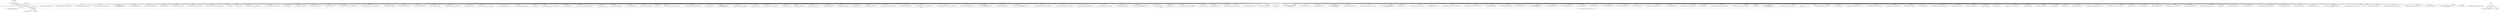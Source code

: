 digraph "0_ImageMagick_0f6fc2d5bf8f500820c3dbcf0d23ee14f2d9f734_4@API" {
"1000157" [label="(Call,assert(image != (Image *) NULL))"];
"1000158" [label="(Call,image != (Image *) NULL)"];
"1000117" [label="(MethodParameterIn,Image *image)"];
"1000160" [label="(Call,(Image *) NULL)"];
"1000148" [label="(Call,(const ImageInfo *) NULL)"];
"1001142" [label="(Call,WriteBlobMSBLong(image,0x00000000UL))"];
"1000660" [label="(Call,WriteBlobMSBShort(image,(unsigned short) frame_rectangle.right))"];
"1001294" [label="(Call,WriteBlobMSBShort(image,(unsigned short) (y_resolution+0.5)))"];
"1001303" [label="(Call,WriteBlobMSBShort(image,0x0000))"];
"1001599" [label="(Call,EncodeImage(image,scanline,(size_t) (row_bytes & 0x7FFF),\n        packed_scanline))"];
"1000119" [label="(Block,)"];
"1000856" [label="(Call,CloseBlob(image))"];
"1000202" [label="(Call,(ExceptionInfo *) NULL)"];
"1001386" [label="(Call,WriteBlobMSBShort(image,(unsigned short) (image->colors-1)))"];
"1001201" [label="(Call,WriteBlobMSBLong(image,(size_t) base_address))"];
"1000160" [label="(Call,(Image *) NULL)"];
"1001362" [label="(Call,WriteBlobMSBLong(image,(unsigned int) pixmap.reserved))"];
"1000609" [label="(Call,WriteBlobMSBShort(image,(unsigned short) x_resolution))"];
"1001088" [label="(Call,WriteBlobMSBShort(image,(unsigned short) x_resolution))"];
"1000756" [label="(Call,WriteBlob(image,GetStringInfoLength(profile),\n        GetStringInfoDatum(profile)))"];
"1001035" [label="(Call,WriteBlobMSBLong(image,0x65670000UL))"];
"1001060" [label="(Call,WriteBlobMSBLong(image,0x00000000UL))"];
"1000987" [label="(Call,WriteBlobMSBShort(image,0x0000))"];
"1000972" [label="(Call,WriteBlobMSBLong(image,0x00000000UL))"];
"1001226" [label="(Call,WriteBlobMSBShort(image,(unsigned short) bounds.left))"];
"1001335" [label="(Call,WriteBlobMSBShort(image,(unsigned short) pixmap.component_size))"];
"1001901" [label="(Call,TellBlob(image))"];
"1001590" [label="(Call,GetPixelIndex(image,p))"];
"1001271" [label="(Call,WriteBlobMSBLong(image,(unsigned int) pixmap.pack_size))"];
"1000992" [label="(Call,WriteBlobMSBShort(image,(unsigned short) image->rows))"];
"1000674" [label="(Call,GetImageProfile(image,\"iptc\"))"];
"1001117" [label="(Call,WriteBlobMSBLong(image,0x0B466F74UL))"];
"1001045" [label="(Call,WriteBlobMSBLong(image,0x00000001UL))"];
"1001189" [label="(Call,WriteBlobMSBShort(image,PictPICTOp))"];
"1001472" [label="(Call,WriteBlobMSBShort(image,(unsigned short) source_rectangle.bottom))"];
"1000148" [label="(Call,(const ImageInfo *) NULL)"];
"1001326" [label="(Call,WriteBlobMSBShort(image,(unsigned short) pixmap.component_count))"];
"1000982" [label="(Call,WriteBlobMSBLong(image,0x00400000UL))"];
"1001376" [label="(Call,WriteBlobMSBLong(image,0x00000000L))"];
"1001896" [label="(Call,WriteBlobMSBShort(image,PictEndOfPictureOp))"];
"1000604" [label="(Call,WriteBlobMSBLong(image,0xFFFE0000UL))"];
"1001253" [label="(Call,WriteBlobMSBShort(image,(unsigned short) pixmap.version))"];
"1001010" [label="(Call,WriteBlobMSBShort(image,0x0000))"];
"1000633" [label="(Call,WriteBlobMSBShort(image,(unsigned short) frame_rectangle.top))"];
"1000957" [label="(Call,WriteBlobMSBLong(image,0x00000000UL))"];
"1001079" [label="(Call,WriteBlobMSBShort(image,(unsigned short) image->rows))"];
"1001842" [label="(Call,GetPixelAlpha(image,p))"];
"1001940" [label="(MethodReturn,static MagickBooleanType)"];
"1000803" [label="(Call,WriteBlobMSBShort(image,(unsigned short) crop_rectangle.left))"];
"1000691" [label="(Call,WriteBlobMSBShort(image,0x1f2))"];
"1001490" [label="(Call,WriteBlobMSBShort(image,(unsigned short) destination_rectangle.top))"];
"1000731" [label="(Call,WriteBlobMSBShort(image,0xa1))"];
"1000784" [label="(Call,WriteBlobMSBShort(image,PictCropRegionOp))"];
"1001107" [label="(Call,WriteBlobMSBLong(image,0x00000000UL))"];
"1001137" [label="(Call,WriteBlobMSBLong(image,0x00000000UL))"];
"1001936" [label="(Call,CloseBlob(image))"];
"1001463" [label="(Call,WriteBlobMSBShort(image,(unsigned short) source_rectangle.left))"];
"1000794" [label="(Call,WriteBlobMSBShort(image,(unsigned short) crop_rectangle.top))"];
"1001381" [label="(Call,WriteBlobMSBShort(image,0L))"];
"1000696" [label="(Call,WriteBlobMSBShort(image,(unsigned short)\n        (GetStringInfoLength(profile)+4)))"];
"1001353" [label="(Call,WriteBlobMSBLong(image,(unsigned int) pixmap.table))"];
"1001015" [label="(Call,WriteBlobMSBShort(image,768))"];
"1001244" [label="(Call,WriteBlobMSBShort(image,(unsigned short) bounds.right))"];
"1001162" [label="(Call,WriteBlob(image,length,blob))"];
"1000952" [label="(Call,WriteBlobMSBLong(image,0x00000000UL))"];
"1001055" [label="(Call,WriteBlobMSBLong(image,0x706C0000UL))"];
"1000589" [label="(Call,WriteBlobMSBShort(image,PictVersion))"];
"1000947" [label="(Call,WriteBlobMSBLong(image,0x00000000UL))"];
"1001289" [label="(Call,WriteBlobMSBShort(image,0x0000))"];
"1001030" [label="(Call,WriteBlobMSBLong(image,0x00566A70UL))"];
"1000226" [label="(Call,TransformImageColorspace(image,sRGBColorspace,exception))"];
"1001040" [label="(Call,WriteBlobMSBLong(image,0x00000000UL))"];
"1000571" [label="(Call,WriteBlobMSBShort(image,(unsigned short) size_rectangle.bottom))"];
"1001508" [label="(Call,WriteBlobMSBShort(image,(unsigned short) destination_rectangle.bottom))"];
"1000166" [label="(Identifier,image)"];
"1001911" [label="(Call,WriteBlobMSBShort(image,(unsigned short) offset))"];
"1001851" [label="(Call,EncodeImage(image,scanline,bytes_per_line & 0x7FFF,\n            packed_scanline))"];
"1001050" [label="(Call,WriteBlobMSBLong(image,0x00016170UL))"];
"1001869" [label="(Call,SetImageProgress(image,SaveImageTag,(MagickOffsetType) y,\n                image->rows))"];
"1001317" [label="(Call,WriteBlobMSBShort(image,(unsigned short) pixmap.bits_per_pixel))"];
"1000812" [label="(Call,WriteBlobMSBShort(image,(unsigned short) crop_rectangle.bottom))"];
"1001526" [label="(Call,WriteBlobMSBShort(image,(unsigned short) transfer_mode))"];
"1001344" [label="(Call,WriteBlobMSBLong(image,(unsigned int) pixmap.plane_bytes))"];
"1000942" [label="(Call,WriteBlobMSBLong(image,0x00010000UL))"];
"1001662" [label="(Call,EncodeImage(image,scanline,(size_t) (row_bytes & 0x7FFF),\n            packed_scanline))"];
"1001095" [label="(Call,WriteBlobMSBShort(image,0x0000))"];
"1000686" [label="(Call,WriteBlobMSBShort(image,0xa1))"];
"1001481" [label="(Call,WriteBlobMSBShort(image,(unsigned short) source_rectangle.right))"];
"1000774" [label="(Call,WriteBlobMSBShort(image,4))"];
"1001065" [label="(Call,WriteBlobMSBShort(image,768))"];
"1000642" [label="(Call,WriteBlobMSBShort(image,(unsigned short) frame_rectangle.left))"];
"1001157" [label="(Call,WriteBlobMSBLong(image,0x0018FFFFUL))"];
"1000962" [label="(Call,WriteBlobMSBLong(image,0x40000000UL))"];
"1001826" [label="(Call,GetPixelBlue(image,p))"];
"1001442" [label="(Call,WriteBlobMSBShort(image,ScaleQuantumToShort(\n          image->colormap[i].blue)))"];
"1000594" [label="(Call,WriteBlobMSBShort(image,0x02ff))"];
"1000158" [label="(Call,image != (Image *) NULL)"];
"1000669" [label="(Call,WriteBlobMSBLong(image,0x00000000L))"];
"1000741" [label="(Call,WriteBlobMSBShort(image,(unsigned short)\n        (GetStringInfoLength(profile)+4)))"];
"1001196" [label="(Call,WriteBlobMSBShort(image,PictPixmapOp))"];
"1001208" [label="(Call,WriteBlobMSBShort(image,(unsigned short) (row_bytes | 0x8000)))"];
"1001430" [label="(Call,WriteBlobMSBShort(image,ScaleQuantumToShort(\n          image->colormap[i].green)))"];
"1000719" [label="(Call,GetImageProfile(image,\"icc\"))"];
"1001554" [label="(Call,GetVirtualPixels(image,0,y,image->columns,1,exception))"];
"1000599" [label="(Call,WriteBlobMSBShort(image,PictInfoOp))"];
"1001499" [label="(Call,WriteBlobMSBShort(image,(unsigned short) destination_rectangle.left))"];
"1000580" [label="(Call,WriteBlobMSBShort(image,(unsigned short) size_rectangle.right))"];
"1000967" [label="(Call,WriteBlobMSBLong(image,0x00000000UL))"];
"1000751" [label="(Call,WriteBlobMSBLong(image,0x00000000UL))"];
"1000159" [label="(Identifier,image)"];
"1000162" [label="(Identifier,NULL)"];
"1000616" [label="(Call,WriteBlobMSBShort(image,0x0000))"];
"1001418" [label="(Call,WriteBlobMSBShort(image,ScaleQuantumToShort(\n          image->colormap[i].red)))"];
"1001127" [label="(Call,WriteBlobMSBLong(image,0x4A504547UL))"];
"1001411" [label="(Call,WriteBlobMSBShort(image,(unsigned short) i))"];
"1000117" [label="(MethodParameterIn,Image *image)"];
"1001020" [label="(Call,WriteBlobMSBShort(image,0x0000))"];
"1000736" [label="(Call,WriteBlobMSBShort(image,0xe0))"];
"1000150" [label="(Identifier,NULL)"];
"1000937" [label="(Call,WriteBlobMSBLong(image,0x00000000UL))"];
"1000841" [label="(Call,CloneImage(image,0,0,MagickTrue,exception))"];
"1000628" [label="(Call,WriteBlobMSBShort(image,0x0000))"];
"1001001" [label="(Call,WriteBlobMSBShort(image,(unsigned short) image->columns))"];
"1000977" [label="(Call,WriteBlobMSBLong(image,0x00000000UL))"];
"1001235" [label="(Call,WriteBlobMSBShort(image,(unsigned short) bounds.bottom))"];
"1001847" [label="(Call,GetPixelChannels(image))"];
"1000651" [label="(Call,WriteBlobMSBShort(image,(unsigned short) frame_rectangle.bottom))"];
"1000553" [label="(Call,WriteBlobMSBShort(image,(unsigned short) size_rectangle.top))"];
"1001810" [label="(Call,GetPixelRed(image,p))"];
"1000711" [label="(Call,WriteBlob(image,GetStringInfoLength(profile),\n        GetStringInfoDatum(profile)))"];
"1000821" [label="(Call,WriteBlobMSBShort(image,(unsigned short) crop_rectangle.right))"];
"1001891" [label="(Call,WriteBlobByte(image,'\0'))"];
"1000213" [label="(Call,OpenBlob(image_info,image,WriteBinaryBlobMode,exception))"];
"1000562" [label="(Call,WriteBlobMSBShort(image,(unsigned short) size_rectangle.left))"];
"1000764" [label="(Call,WriteBlobMSBShort(image,0xa1))"];
"1001308" [label="(Call,WriteBlobMSBShort(image,(unsigned short) pixmap.pixel_type))"];
"1001217" [label="(Call,WriteBlobMSBShort(image,(unsigned short) bounds.top))"];
"1001721" [label="(Call,GetVirtualPixels(image,0,y,image->columns,1,exception))"];
"1001112" [label="(Call,WriteBlobMSBLong(image,0x87AC0001UL))"];
"1000789" [label="(Call,WriteBlobMSBShort(image,0xa))"];
"1001262" [label="(Call,WriteBlobMSBShort(image,(unsigned short) pixmap.pack_type))"];
"1001025" [label="(Call,WriteBlobMSBLong(image,0x00000000UL))"];
"1001132" [label="(Call,WriteBlobMSBLong(image,0x00000000UL))"];
"1001905" [label="(Call,SeekBlob(image,512,SEEK_SET))"];
"1000706" [label="(Call,WriteBlobString(image,\"8BIM\"))"];
"1001100" [label="(Call,WriteBlobMSBShort(image,(unsigned short) y_resolution))"];
"1000769" [label="(Call,WriteBlobMSBShort(image,0xe0))"];
"1001122" [label="(Call,WriteBlobMSBLong(image,0x6F202D20UL))"];
"1000157" [label="(Call,assert(image != (Image *) NULL))"];
"1000548" [label="(Call,WriteBlobMSBShort(image,0))"];
"1001174" [label="(Call,WriteBlobByte(image,'\0'))"];
"1000917" [label="(Call,WriteBlobMSBShort(image,0x0000))"];
"1001517" [label="(Call,WriteBlobMSBShort(image,(unsigned short) destination_rectangle.right))"];
"1001280" [label="(Call,WriteBlobMSBShort(image,(unsigned short) (x_resolution+0.5)))"];
"1001595" [label="(Call,GetPixelChannels(image))"];
"1000542" [label="(Call,WriteBlob(image,PictInfoSize,buffer))"];
"1000779" [label="(Call,WriteBlobMSBLong(image,0x00000002UL))"];
"1000908" [label="(Call,WriteBlobMSBLong(image,(unsigned int) length+154))"];
"1000922" [label="(Call,WriteBlobMSBLong(image,0x00010000UL))"];
"1000621" [label="(Call,WriteBlobMSBShort(image,(unsigned short) y_resolution))"];
"1001818" [label="(Call,GetPixelGreen(image,p))"];
"1000932" [label="(Call,WriteBlobMSBLong(image,0x00000000UL))"];
"1001147" [label="(Call,WriteBlobMSBLong(image,0x00000000UL))"];
"1001454" [label="(Call,WriteBlobMSBShort(image,(unsigned short) source_rectangle.top))"];
"1000927" [label="(Call,WriteBlobMSBLong(image,0x00000000UL))"];
"1001152" [label="(Call,WriteBlobMSBLong(image,0x00000000UL))"];
"1000903" [label="(Call,WriteBlobMSBShort(image,PictJPEGOp))"];
"1001619" [label="(Call,SetImageProgress(image,SaveImageTag,(MagickOffsetType) y,\n            image->rows))"];
"1000146" [label="(Call,image_info != (const ImageInfo *) NULL)"];
"1001070" [label="(Call,WriteBlobMSBShort(image,(unsigned short) image->columns))"];
"1000157" -> "1000119"  [label="AST: "];
"1000157" -> "1000158"  [label="CFG: "];
"1000158" -> "1000157"  [label="AST: "];
"1000166" -> "1000157"  [label="CFG: "];
"1000157" -> "1001940"  [label="DDG: assert(image != (Image *) NULL)"];
"1000157" -> "1001940"  [label="DDG: image != (Image *) NULL"];
"1000158" -> "1000157"  [label="DDG: image"];
"1000158" -> "1000157"  [label="DDG: (Image *) NULL"];
"1000158" -> "1000160"  [label="CFG: "];
"1000159" -> "1000158"  [label="AST: "];
"1000160" -> "1000158"  [label="AST: "];
"1000158" -> "1001940"  [label="DDG: (Image *) NULL"];
"1000117" -> "1000158"  [label="DDG: image"];
"1000160" -> "1000158"  [label="DDG: NULL"];
"1000158" -> "1000213"  [label="DDG: image"];
"1000117" -> "1000115"  [label="AST: "];
"1000117" -> "1001940"  [label="DDG: image"];
"1000117" -> "1000213"  [label="DDG: image"];
"1000117" -> "1000226"  [label="DDG: image"];
"1000117" -> "1000542"  [label="DDG: image"];
"1000117" -> "1000548"  [label="DDG: image"];
"1000117" -> "1000553"  [label="DDG: image"];
"1000117" -> "1000562"  [label="DDG: image"];
"1000117" -> "1000571"  [label="DDG: image"];
"1000117" -> "1000580"  [label="DDG: image"];
"1000117" -> "1000589"  [label="DDG: image"];
"1000117" -> "1000594"  [label="DDG: image"];
"1000117" -> "1000599"  [label="DDG: image"];
"1000117" -> "1000604"  [label="DDG: image"];
"1000117" -> "1000609"  [label="DDG: image"];
"1000117" -> "1000616"  [label="DDG: image"];
"1000117" -> "1000621"  [label="DDG: image"];
"1000117" -> "1000628"  [label="DDG: image"];
"1000117" -> "1000633"  [label="DDG: image"];
"1000117" -> "1000642"  [label="DDG: image"];
"1000117" -> "1000651"  [label="DDG: image"];
"1000117" -> "1000660"  [label="DDG: image"];
"1000117" -> "1000669"  [label="DDG: image"];
"1000117" -> "1000674"  [label="DDG: image"];
"1000117" -> "1000686"  [label="DDG: image"];
"1000117" -> "1000691"  [label="DDG: image"];
"1000117" -> "1000696"  [label="DDG: image"];
"1000117" -> "1000706"  [label="DDG: image"];
"1000117" -> "1000711"  [label="DDG: image"];
"1000117" -> "1000719"  [label="DDG: image"];
"1000117" -> "1000731"  [label="DDG: image"];
"1000117" -> "1000736"  [label="DDG: image"];
"1000117" -> "1000741"  [label="DDG: image"];
"1000117" -> "1000751"  [label="DDG: image"];
"1000117" -> "1000756"  [label="DDG: image"];
"1000117" -> "1000764"  [label="DDG: image"];
"1000117" -> "1000769"  [label="DDG: image"];
"1000117" -> "1000774"  [label="DDG: image"];
"1000117" -> "1000779"  [label="DDG: image"];
"1000117" -> "1000784"  [label="DDG: image"];
"1000117" -> "1000789"  [label="DDG: image"];
"1000117" -> "1000794"  [label="DDG: image"];
"1000117" -> "1000803"  [label="DDG: image"];
"1000117" -> "1000812"  [label="DDG: image"];
"1000117" -> "1000821"  [label="DDG: image"];
"1000117" -> "1000841"  [label="DDG: image"];
"1000117" -> "1000856"  [label="DDG: image"];
"1000117" -> "1000903"  [label="DDG: image"];
"1000117" -> "1000908"  [label="DDG: image"];
"1000117" -> "1000917"  [label="DDG: image"];
"1000117" -> "1000922"  [label="DDG: image"];
"1000117" -> "1000927"  [label="DDG: image"];
"1000117" -> "1000932"  [label="DDG: image"];
"1000117" -> "1000937"  [label="DDG: image"];
"1000117" -> "1000942"  [label="DDG: image"];
"1000117" -> "1000947"  [label="DDG: image"];
"1000117" -> "1000952"  [label="DDG: image"];
"1000117" -> "1000957"  [label="DDG: image"];
"1000117" -> "1000962"  [label="DDG: image"];
"1000117" -> "1000967"  [label="DDG: image"];
"1000117" -> "1000972"  [label="DDG: image"];
"1000117" -> "1000977"  [label="DDG: image"];
"1000117" -> "1000982"  [label="DDG: image"];
"1000117" -> "1000987"  [label="DDG: image"];
"1000117" -> "1000992"  [label="DDG: image"];
"1000117" -> "1001001"  [label="DDG: image"];
"1000117" -> "1001010"  [label="DDG: image"];
"1000117" -> "1001015"  [label="DDG: image"];
"1000117" -> "1001020"  [label="DDG: image"];
"1000117" -> "1001025"  [label="DDG: image"];
"1000117" -> "1001030"  [label="DDG: image"];
"1000117" -> "1001035"  [label="DDG: image"];
"1000117" -> "1001040"  [label="DDG: image"];
"1000117" -> "1001045"  [label="DDG: image"];
"1000117" -> "1001050"  [label="DDG: image"];
"1000117" -> "1001055"  [label="DDG: image"];
"1000117" -> "1001060"  [label="DDG: image"];
"1000117" -> "1001065"  [label="DDG: image"];
"1000117" -> "1001070"  [label="DDG: image"];
"1000117" -> "1001079"  [label="DDG: image"];
"1000117" -> "1001088"  [label="DDG: image"];
"1000117" -> "1001095"  [label="DDG: image"];
"1000117" -> "1001100"  [label="DDG: image"];
"1000117" -> "1001107"  [label="DDG: image"];
"1000117" -> "1001112"  [label="DDG: image"];
"1000117" -> "1001117"  [label="DDG: image"];
"1000117" -> "1001122"  [label="DDG: image"];
"1000117" -> "1001127"  [label="DDG: image"];
"1000117" -> "1001132"  [label="DDG: image"];
"1000117" -> "1001137"  [label="DDG: image"];
"1000117" -> "1001142"  [label="DDG: image"];
"1000117" -> "1001147"  [label="DDG: image"];
"1000117" -> "1001152"  [label="DDG: image"];
"1000117" -> "1001157"  [label="DDG: image"];
"1000117" -> "1001162"  [label="DDG: image"];
"1000117" -> "1001174"  [label="DDG: image"];
"1000117" -> "1001189"  [label="DDG: image"];
"1000117" -> "1001196"  [label="DDG: image"];
"1000117" -> "1001201"  [label="DDG: image"];
"1000117" -> "1001208"  [label="DDG: image"];
"1000117" -> "1001217"  [label="DDG: image"];
"1000117" -> "1001226"  [label="DDG: image"];
"1000117" -> "1001235"  [label="DDG: image"];
"1000117" -> "1001244"  [label="DDG: image"];
"1000117" -> "1001253"  [label="DDG: image"];
"1000117" -> "1001262"  [label="DDG: image"];
"1000117" -> "1001271"  [label="DDG: image"];
"1000117" -> "1001280"  [label="DDG: image"];
"1000117" -> "1001289"  [label="DDG: image"];
"1000117" -> "1001294"  [label="DDG: image"];
"1000117" -> "1001303"  [label="DDG: image"];
"1000117" -> "1001308"  [label="DDG: image"];
"1000117" -> "1001317"  [label="DDG: image"];
"1000117" -> "1001326"  [label="DDG: image"];
"1000117" -> "1001335"  [label="DDG: image"];
"1000117" -> "1001344"  [label="DDG: image"];
"1000117" -> "1001353"  [label="DDG: image"];
"1000117" -> "1001362"  [label="DDG: image"];
"1000117" -> "1001376"  [label="DDG: image"];
"1000117" -> "1001381"  [label="DDG: image"];
"1000117" -> "1001386"  [label="DDG: image"];
"1000117" -> "1001411"  [label="DDG: image"];
"1000117" -> "1001418"  [label="DDG: image"];
"1000117" -> "1001430"  [label="DDG: image"];
"1000117" -> "1001442"  [label="DDG: image"];
"1000117" -> "1001454"  [label="DDG: image"];
"1000117" -> "1001463"  [label="DDG: image"];
"1000117" -> "1001472"  [label="DDG: image"];
"1000117" -> "1001481"  [label="DDG: image"];
"1000117" -> "1001490"  [label="DDG: image"];
"1000117" -> "1001499"  [label="DDG: image"];
"1000117" -> "1001508"  [label="DDG: image"];
"1000117" -> "1001517"  [label="DDG: image"];
"1000117" -> "1001526"  [label="DDG: image"];
"1000117" -> "1001554"  [label="DDG: image"];
"1000117" -> "1001590"  [label="DDG: image"];
"1000117" -> "1001595"  [label="DDG: image"];
"1000117" -> "1001599"  [label="DDG: image"];
"1000117" -> "1001619"  [label="DDG: image"];
"1000117" -> "1001662"  [label="DDG: image"];
"1000117" -> "1001721"  [label="DDG: image"];
"1000117" -> "1001810"  [label="DDG: image"];
"1000117" -> "1001818"  [label="DDG: image"];
"1000117" -> "1001826"  [label="DDG: image"];
"1000117" -> "1001842"  [label="DDG: image"];
"1000117" -> "1001847"  [label="DDG: image"];
"1000117" -> "1001851"  [label="DDG: image"];
"1000117" -> "1001869"  [label="DDG: image"];
"1000117" -> "1001891"  [label="DDG: image"];
"1000117" -> "1001896"  [label="DDG: image"];
"1000117" -> "1001901"  [label="DDG: image"];
"1000117" -> "1001905"  [label="DDG: image"];
"1000117" -> "1001911"  [label="DDG: image"];
"1000117" -> "1001936"  [label="DDG: image"];
"1000160" -> "1000162"  [label="CFG: "];
"1000161" -> "1000160"  [label="AST: "];
"1000162" -> "1000160"  [label="AST: "];
"1000148" -> "1000160"  [label="DDG: NULL"];
"1000160" -> "1000202"  [label="DDG: NULL"];
"1000148" -> "1000146"  [label="AST: "];
"1000148" -> "1000150"  [label="CFG: "];
"1000149" -> "1000148"  [label="AST: "];
"1000150" -> "1000148"  [label="AST: "];
"1000146" -> "1000148"  [label="CFG: "];
"1000148" -> "1000146"  [label="DDG: NULL"];
}
